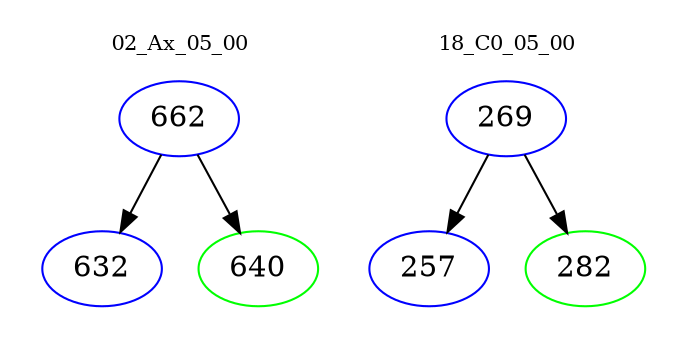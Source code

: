 digraph{
subgraph cluster_0 {
color = white
label = "02_Ax_05_00";
fontsize=10;
T0_662 [label="662", color="blue"]
T0_662 -> T0_632 [color="black"]
T0_632 [label="632", color="blue"]
T0_662 -> T0_640 [color="black"]
T0_640 [label="640", color="green"]
}
subgraph cluster_1 {
color = white
label = "18_C0_05_00";
fontsize=10;
T1_269 [label="269", color="blue"]
T1_269 -> T1_257 [color="black"]
T1_257 [label="257", color="blue"]
T1_269 -> T1_282 [color="black"]
T1_282 [label="282", color="green"]
}
}
